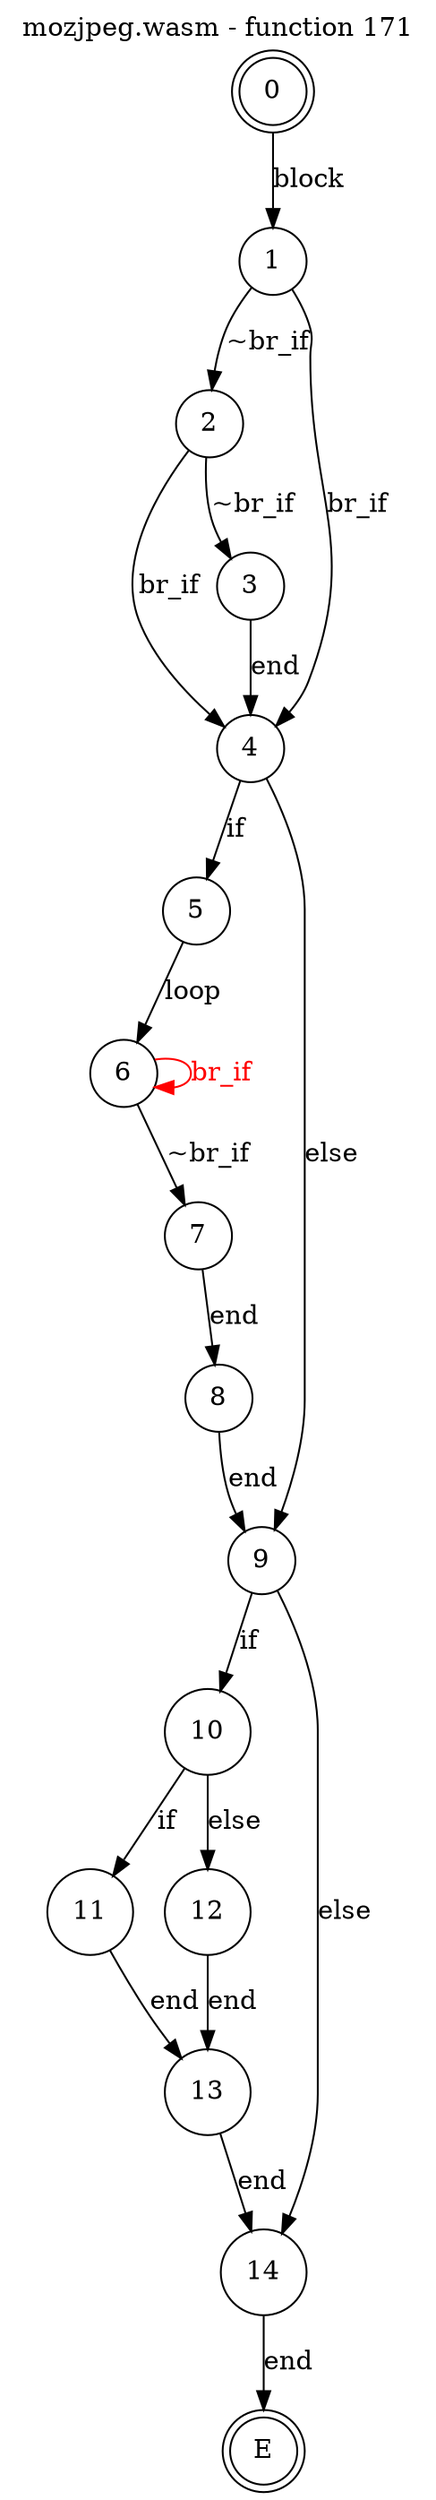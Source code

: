 digraph finite_state_machine {
    label = "mozjpeg.wasm - function 171"
    labelloc =  t
    labelfontsize = 16
    labelfontcolor = black
    labelfontname = "Helvetica"
    node [shape = doublecircle]; 0 E ;
    node [shape = circle];
    0 -> 1[label="block"];
    1 -> 2[label="~br_if"];
    1 -> 4[label="br_if"];
    2 -> 3[label="~br_if"];
    2 -> 4[label="br_if"];
    3 -> 4[label="end"];
    4 -> 5[label="if"];
    4 -> 9[label="else"];
    5 -> 6[label="loop"];
    6 -> 7[label="~br_if"];
    6 -> 6[color="red" fontcolor="red" label="br_if"];
    7 -> 8[label="end"];
    8 -> 9[label="end"];
    9 -> 10[label="if"];
    9 -> 14[label="else"];
    10 -> 11[label="if"];
    10 -> 12[label="else"];
    11 -> 13[label="end"];
    12 -> 13[label="end"];
    13 -> 14[label="end"];
    14 -> E[label="end"];
}
